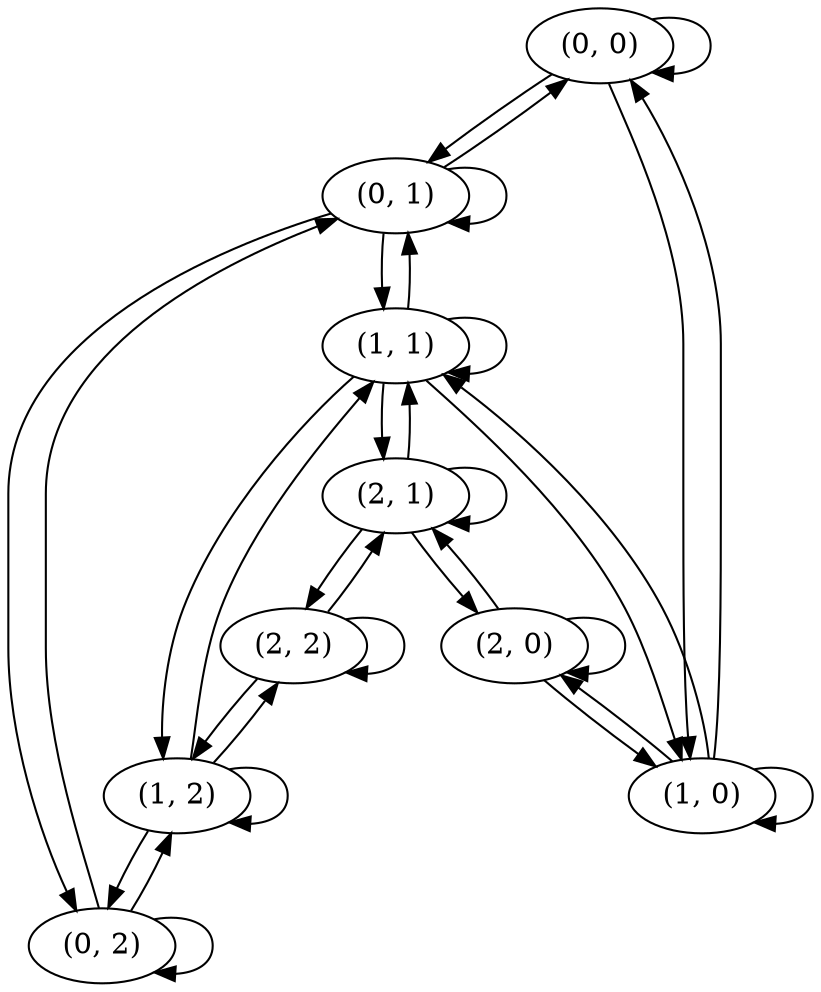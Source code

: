 digraph "3x3 gridworld with self-loops" {
"(0, 0)";
"(0, 1)";
"(1, 0)";
"(0, 2)";
"(1, 1)";
"(2, 0)";
"(1, 2)";
"(2, 1)";
"(2, 2)";
"(0, 0)" -> "(0, 1)";
"(0, 0)" -> "(1, 0)";
"(0, 0)" -> "(0, 0)";
"(0, 1)" -> "(0, 0)";
"(0, 1)" -> "(0, 2)";
"(0, 1)" -> "(1, 1)";
"(0, 1)" -> "(0, 1)";
"(1, 0)" -> "(0, 0)";
"(1, 0)" -> "(1, 1)";
"(1, 0)" -> "(2, 0)";
"(1, 0)" -> "(1, 0)";
"(0, 2)" -> "(0, 1)";
"(0, 2)" -> "(1, 2)";
"(0, 2)" -> "(0, 2)";
"(1, 1)" -> "(0, 1)";
"(1, 1)" -> "(1, 0)";
"(1, 1)" -> "(1, 2)";
"(1, 1)" -> "(2, 1)";
"(1, 1)" -> "(1, 1)";
"(2, 0)" -> "(1, 0)";
"(2, 0)" -> "(2, 1)";
"(2, 0)" -> "(2, 0)";
"(1, 2)" -> "(0, 2)";
"(1, 2)" -> "(1, 1)";
"(1, 2)" -> "(2, 2)";
"(1, 2)" -> "(1, 2)";
"(2, 1)" -> "(1, 1)";
"(2, 1)" -> "(2, 0)";
"(2, 1)" -> "(2, 2)";
"(2, 1)" -> "(2, 1)";
"(2, 2)" -> "(1, 2)";
"(2, 2)" -> "(2, 1)";
"(2, 2)" -> "(2, 2)";
}
